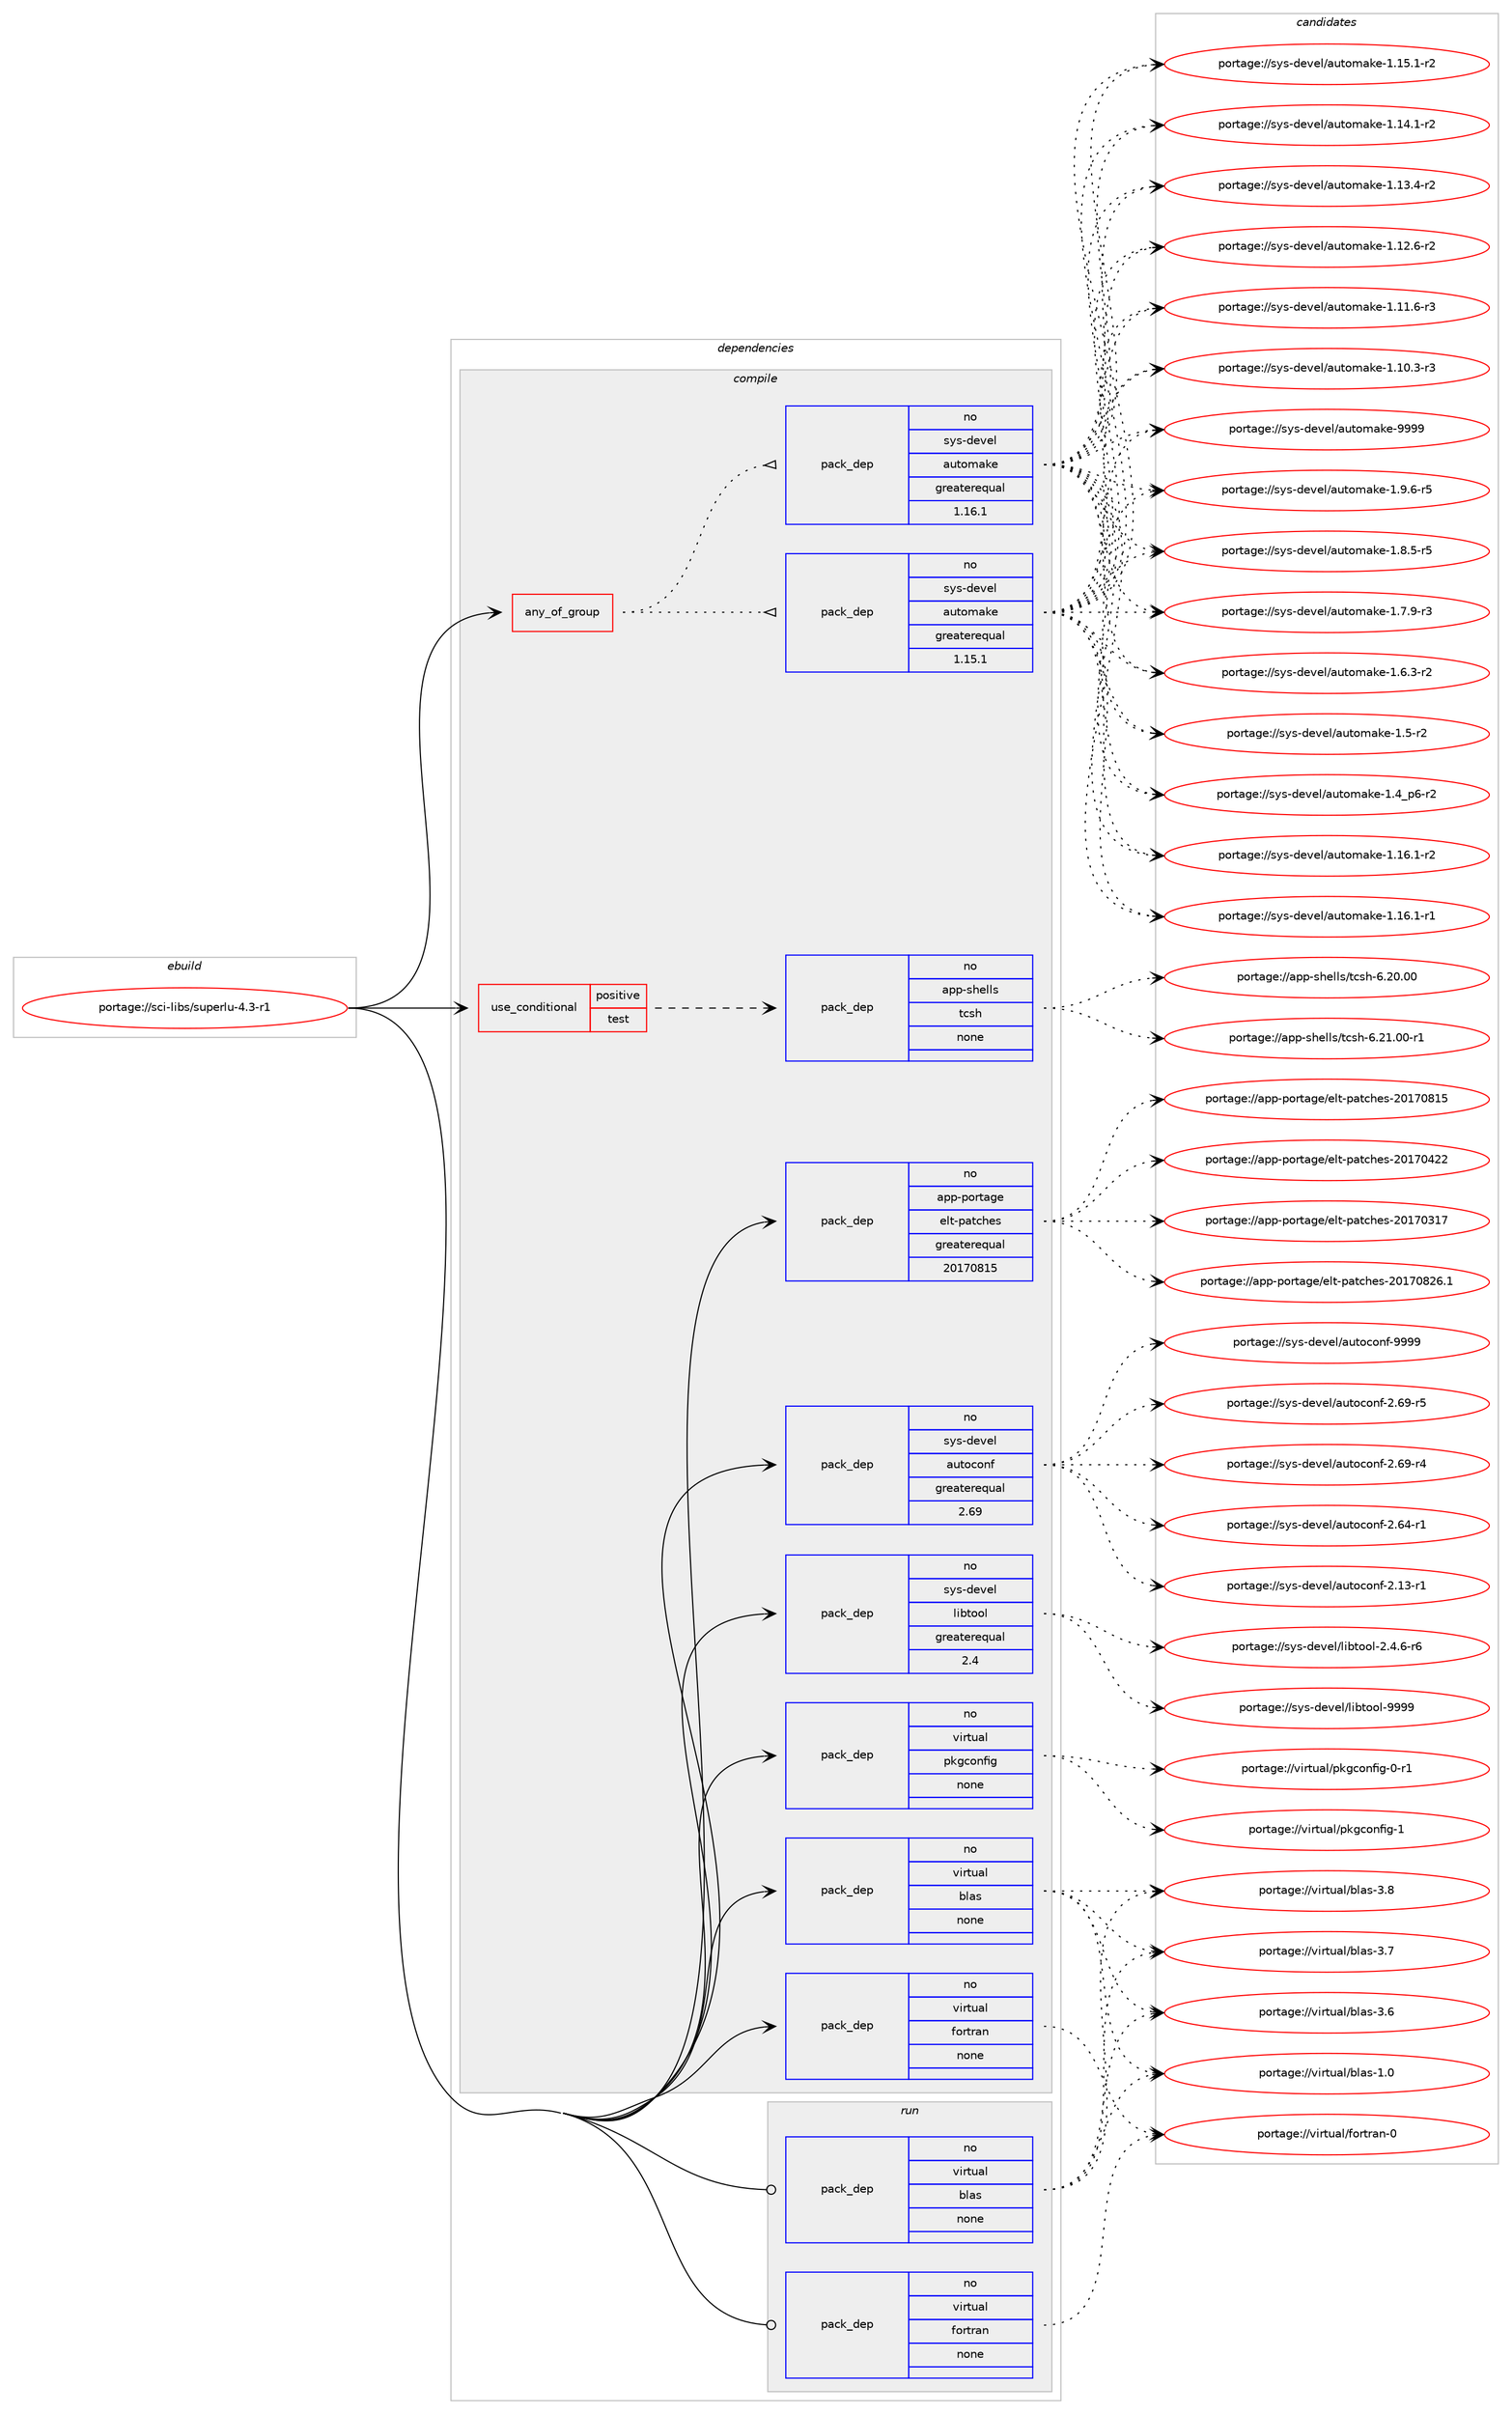digraph prolog {

# *************
# Graph options
# *************

newrank=true;
concentrate=true;
compound=true;
graph [rankdir=LR,fontname=Helvetica,fontsize=10,ranksep=1.5];#, ranksep=2.5, nodesep=0.2];
edge  [arrowhead=vee];
node  [fontname=Helvetica,fontsize=10];

# **********
# The ebuild
# **********

subgraph cluster_leftcol {
color=gray;
rank=same;
label=<<i>ebuild</i>>;
id [label="portage://sci-libs/superlu-4.3-r1", color=red, width=4, href="../sci-libs/superlu-4.3-r1.svg"];
}

# ****************
# The dependencies
# ****************

subgraph cluster_midcol {
color=gray;
label=<<i>dependencies</i>>;
subgraph cluster_compile {
fillcolor="#eeeeee";
style=filled;
label=<<i>compile</i>>;
subgraph any971 {
dependency46892 [label=<<TABLE BORDER="0" CELLBORDER="1" CELLSPACING="0" CELLPADDING="4"><TR><TD CELLPADDING="10">any_of_group</TD></TR></TABLE>>, shape=none, color=red];subgraph pack36255 {
dependency46893 [label=<<TABLE BORDER="0" CELLBORDER="1" CELLSPACING="0" CELLPADDING="4" WIDTH="220"><TR><TD ROWSPAN="6" CELLPADDING="30">pack_dep</TD></TR><TR><TD WIDTH="110">no</TD></TR><TR><TD>sys-devel</TD></TR><TR><TD>automake</TD></TR><TR><TD>greaterequal</TD></TR><TR><TD>1.16.1</TD></TR></TABLE>>, shape=none, color=blue];
}
dependency46892:e -> dependency46893:w [weight=20,style="dotted",arrowhead="oinv"];
subgraph pack36256 {
dependency46894 [label=<<TABLE BORDER="0" CELLBORDER="1" CELLSPACING="0" CELLPADDING="4" WIDTH="220"><TR><TD ROWSPAN="6" CELLPADDING="30">pack_dep</TD></TR><TR><TD WIDTH="110">no</TD></TR><TR><TD>sys-devel</TD></TR><TR><TD>automake</TD></TR><TR><TD>greaterequal</TD></TR><TR><TD>1.15.1</TD></TR></TABLE>>, shape=none, color=blue];
}
dependency46892:e -> dependency46894:w [weight=20,style="dotted",arrowhead="oinv"];
}
id:e -> dependency46892:w [weight=20,style="solid",arrowhead="vee"];
subgraph cond9618 {
dependency46895 [label=<<TABLE BORDER="0" CELLBORDER="1" CELLSPACING="0" CELLPADDING="4"><TR><TD ROWSPAN="3" CELLPADDING="10">use_conditional</TD></TR><TR><TD>positive</TD></TR><TR><TD>test</TD></TR></TABLE>>, shape=none, color=red];
subgraph pack36257 {
dependency46896 [label=<<TABLE BORDER="0" CELLBORDER="1" CELLSPACING="0" CELLPADDING="4" WIDTH="220"><TR><TD ROWSPAN="6" CELLPADDING="30">pack_dep</TD></TR><TR><TD WIDTH="110">no</TD></TR><TR><TD>app-shells</TD></TR><TR><TD>tcsh</TD></TR><TR><TD>none</TD></TR><TR><TD></TD></TR></TABLE>>, shape=none, color=blue];
}
dependency46895:e -> dependency46896:w [weight=20,style="dashed",arrowhead="vee"];
}
id:e -> dependency46895:w [weight=20,style="solid",arrowhead="vee"];
subgraph pack36258 {
dependency46897 [label=<<TABLE BORDER="0" CELLBORDER="1" CELLSPACING="0" CELLPADDING="4" WIDTH="220"><TR><TD ROWSPAN="6" CELLPADDING="30">pack_dep</TD></TR><TR><TD WIDTH="110">no</TD></TR><TR><TD>app-portage</TD></TR><TR><TD>elt-patches</TD></TR><TR><TD>greaterequal</TD></TR><TR><TD>20170815</TD></TR></TABLE>>, shape=none, color=blue];
}
id:e -> dependency46897:w [weight=20,style="solid",arrowhead="vee"];
subgraph pack36259 {
dependency46898 [label=<<TABLE BORDER="0" CELLBORDER="1" CELLSPACING="0" CELLPADDING="4" WIDTH="220"><TR><TD ROWSPAN="6" CELLPADDING="30">pack_dep</TD></TR><TR><TD WIDTH="110">no</TD></TR><TR><TD>sys-devel</TD></TR><TR><TD>autoconf</TD></TR><TR><TD>greaterequal</TD></TR><TR><TD>2.69</TD></TR></TABLE>>, shape=none, color=blue];
}
id:e -> dependency46898:w [weight=20,style="solid",arrowhead="vee"];
subgraph pack36260 {
dependency46899 [label=<<TABLE BORDER="0" CELLBORDER="1" CELLSPACING="0" CELLPADDING="4" WIDTH="220"><TR><TD ROWSPAN="6" CELLPADDING="30">pack_dep</TD></TR><TR><TD WIDTH="110">no</TD></TR><TR><TD>sys-devel</TD></TR><TR><TD>libtool</TD></TR><TR><TD>greaterequal</TD></TR><TR><TD>2.4</TD></TR></TABLE>>, shape=none, color=blue];
}
id:e -> dependency46899:w [weight=20,style="solid",arrowhead="vee"];
subgraph pack36261 {
dependency46900 [label=<<TABLE BORDER="0" CELLBORDER="1" CELLSPACING="0" CELLPADDING="4" WIDTH="220"><TR><TD ROWSPAN="6" CELLPADDING="30">pack_dep</TD></TR><TR><TD WIDTH="110">no</TD></TR><TR><TD>virtual</TD></TR><TR><TD>blas</TD></TR><TR><TD>none</TD></TR><TR><TD></TD></TR></TABLE>>, shape=none, color=blue];
}
id:e -> dependency46900:w [weight=20,style="solid",arrowhead="vee"];
subgraph pack36262 {
dependency46901 [label=<<TABLE BORDER="0" CELLBORDER="1" CELLSPACING="0" CELLPADDING="4" WIDTH="220"><TR><TD ROWSPAN="6" CELLPADDING="30">pack_dep</TD></TR><TR><TD WIDTH="110">no</TD></TR><TR><TD>virtual</TD></TR><TR><TD>fortran</TD></TR><TR><TD>none</TD></TR><TR><TD></TD></TR></TABLE>>, shape=none, color=blue];
}
id:e -> dependency46901:w [weight=20,style="solid",arrowhead="vee"];
subgraph pack36263 {
dependency46902 [label=<<TABLE BORDER="0" CELLBORDER="1" CELLSPACING="0" CELLPADDING="4" WIDTH="220"><TR><TD ROWSPAN="6" CELLPADDING="30">pack_dep</TD></TR><TR><TD WIDTH="110">no</TD></TR><TR><TD>virtual</TD></TR><TR><TD>pkgconfig</TD></TR><TR><TD>none</TD></TR><TR><TD></TD></TR></TABLE>>, shape=none, color=blue];
}
id:e -> dependency46902:w [weight=20,style="solid",arrowhead="vee"];
}
subgraph cluster_compileandrun {
fillcolor="#eeeeee";
style=filled;
label=<<i>compile and run</i>>;
}
subgraph cluster_run {
fillcolor="#eeeeee";
style=filled;
label=<<i>run</i>>;
subgraph pack36264 {
dependency46903 [label=<<TABLE BORDER="0" CELLBORDER="1" CELLSPACING="0" CELLPADDING="4" WIDTH="220"><TR><TD ROWSPAN="6" CELLPADDING="30">pack_dep</TD></TR><TR><TD WIDTH="110">no</TD></TR><TR><TD>virtual</TD></TR><TR><TD>blas</TD></TR><TR><TD>none</TD></TR><TR><TD></TD></TR></TABLE>>, shape=none, color=blue];
}
id:e -> dependency46903:w [weight=20,style="solid",arrowhead="odot"];
subgraph pack36265 {
dependency46904 [label=<<TABLE BORDER="0" CELLBORDER="1" CELLSPACING="0" CELLPADDING="4" WIDTH="220"><TR><TD ROWSPAN="6" CELLPADDING="30">pack_dep</TD></TR><TR><TD WIDTH="110">no</TD></TR><TR><TD>virtual</TD></TR><TR><TD>fortran</TD></TR><TR><TD>none</TD></TR><TR><TD></TD></TR></TABLE>>, shape=none, color=blue];
}
id:e -> dependency46904:w [weight=20,style="solid",arrowhead="odot"];
}
}

# **************
# The candidates
# **************

subgraph cluster_choices {
rank=same;
color=gray;
label=<<i>candidates</i>>;

subgraph choice36255 {
color=black;
nodesep=1;
choice115121115451001011181011084797117116111109971071014557575757 [label="portage://sys-devel/automake-9999", color=red, width=4,href="../sys-devel/automake-9999.svg"];
choice115121115451001011181011084797117116111109971071014549465746544511453 [label="portage://sys-devel/automake-1.9.6-r5", color=red, width=4,href="../sys-devel/automake-1.9.6-r5.svg"];
choice115121115451001011181011084797117116111109971071014549465646534511453 [label="portage://sys-devel/automake-1.8.5-r5", color=red, width=4,href="../sys-devel/automake-1.8.5-r5.svg"];
choice115121115451001011181011084797117116111109971071014549465546574511451 [label="portage://sys-devel/automake-1.7.9-r3", color=red, width=4,href="../sys-devel/automake-1.7.9-r3.svg"];
choice115121115451001011181011084797117116111109971071014549465446514511450 [label="portage://sys-devel/automake-1.6.3-r2", color=red, width=4,href="../sys-devel/automake-1.6.3-r2.svg"];
choice11512111545100101118101108479711711611110997107101454946534511450 [label="portage://sys-devel/automake-1.5-r2", color=red, width=4,href="../sys-devel/automake-1.5-r2.svg"];
choice115121115451001011181011084797117116111109971071014549465295112544511450 [label="portage://sys-devel/automake-1.4_p6-r2", color=red, width=4,href="../sys-devel/automake-1.4_p6-r2.svg"];
choice11512111545100101118101108479711711611110997107101454946495446494511450 [label="portage://sys-devel/automake-1.16.1-r2", color=red, width=4,href="../sys-devel/automake-1.16.1-r2.svg"];
choice11512111545100101118101108479711711611110997107101454946495446494511449 [label="portage://sys-devel/automake-1.16.1-r1", color=red, width=4,href="../sys-devel/automake-1.16.1-r1.svg"];
choice11512111545100101118101108479711711611110997107101454946495346494511450 [label="portage://sys-devel/automake-1.15.1-r2", color=red, width=4,href="../sys-devel/automake-1.15.1-r2.svg"];
choice11512111545100101118101108479711711611110997107101454946495246494511450 [label="portage://sys-devel/automake-1.14.1-r2", color=red, width=4,href="../sys-devel/automake-1.14.1-r2.svg"];
choice11512111545100101118101108479711711611110997107101454946495146524511450 [label="portage://sys-devel/automake-1.13.4-r2", color=red, width=4,href="../sys-devel/automake-1.13.4-r2.svg"];
choice11512111545100101118101108479711711611110997107101454946495046544511450 [label="portage://sys-devel/automake-1.12.6-r2", color=red, width=4,href="../sys-devel/automake-1.12.6-r2.svg"];
choice11512111545100101118101108479711711611110997107101454946494946544511451 [label="portage://sys-devel/automake-1.11.6-r3", color=red, width=4,href="../sys-devel/automake-1.11.6-r3.svg"];
choice11512111545100101118101108479711711611110997107101454946494846514511451 [label="portage://sys-devel/automake-1.10.3-r3", color=red, width=4,href="../sys-devel/automake-1.10.3-r3.svg"];
dependency46893:e -> choice115121115451001011181011084797117116111109971071014557575757:w [style=dotted,weight="100"];
dependency46893:e -> choice115121115451001011181011084797117116111109971071014549465746544511453:w [style=dotted,weight="100"];
dependency46893:e -> choice115121115451001011181011084797117116111109971071014549465646534511453:w [style=dotted,weight="100"];
dependency46893:e -> choice115121115451001011181011084797117116111109971071014549465546574511451:w [style=dotted,weight="100"];
dependency46893:e -> choice115121115451001011181011084797117116111109971071014549465446514511450:w [style=dotted,weight="100"];
dependency46893:e -> choice11512111545100101118101108479711711611110997107101454946534511450:w [style=dotted,weight="100"];
dependency46893:e -> choice115121115451001011181011084797117116111109971071014549465295112544511450:w [style=dotted,weight="100"];
dependency46893:e -> choice11512111545100101118101108479711711611110997107101454946495446494511450:w [style=dotted,weight="100"];
dependency46893:e -> choice11512111545100101118101108479711711611110997107101454946495446494511449:w [style=dotted,weight="100"];
dependency46893:e -> choice11512111545100101118101108479711711611110997107101454946495346494511450:w [style=dotted,weight="100"];
dependency46893:e -> choice11512111545100101118101108479711711611110997107101454946495246494511450:w [style=dotted,weight="100"];
dependency46893:e -> choice11512111545100101118101108479711711611110997107101454946495146524511450:w [style=dotted,weight="100"];
dependency46893:e -> choice11512111545100101118101108479711711611110997107101454946495046544511450:w [style=dotted,weight="100"];
dependency46893:e -> choice11512111545100101118101108479711711611110997107101454946494946544511451:w [style=dotted,weight="100"];
dependency46893:e -> choice11512111545100101118101108479711711611110997107101454946494846514511451:w [style=dotted,weight="100"];
}
subgraph choice36256 {
color=black;
nodesep=1;
choice115121115451001011181011084797117116111109971071014557575757 [label="portage://sys-devel/automake-9999", color=red, width=4,href="../sys-devel/automake-9999.svg"];
choice115121115451001011181011084797117116111109971071014549465746544511453 [label="portage://sys-devel/automake-1.9.6-r5", color=red, width=4,href="../sys-devel/automake-1.9.6-r5.svg"];
choice115121115451001011181011084797117116111109971071014549465646534511453 [label="portage://sys-devel/automake-1.8.5-r5", color=red, width=4,href="../sys-devel/automake-1.8.5-r5.svg"];
choice115121115451001011181011084797117116111109971071014549465546574511451 [label="portage://sys-devel/automake-1.7.9-r3", color=red, width=4,href="../sys-devel/automake-1.7.9-r3.svg"];
choice115121115451001011181011084797117116111109971071014549465446514511450 [label="portage://sys-devel/automake-1.6.3-r2", color=red, width=4,href="../sys-devel/automake-1.6.3-r2.svg"];
choice11512111545100101118101108479711711611110997107101454946534511450 [label="portage://sys-devel/automake-1.5-r2", color=red, width=4,href="../sys-devel/automake-1.5-r2.svg"];
choice115121115451001011181011084797117116111109971071014549465295112544511450 [label="portage://sys-devel/automake-1.4_p6-r2", color=red, width=4,href="../sys-devel/automake-1.4_p6-r2.svg"];
choice11512111545100101118101108479711711611110997107101454946495446494511450 [label="portage://sys-devel/automake-1.16.1-r2", color=red, width=4,href="../sys-devel/automake-1.16.1-r2.svg"];
choice11512111545100101118101108479711711611110997107101454946495446494511449 [label="portage://sys-devel/automake-1.16.1-r1", color=red, width=4,href="../sys-devel/automake-1.16.1-r1.svg"];
choice11512111545100101118101108479711711611110997107101454946495346494511450 [label="portage://sys-devel/automake-1.15.1-r2", color=red, width=4,href="../sys-devel/automake-1.15.1-r2.svg"];
choice11512111545100101118101108479711711611110997107101454946495246494511450 [label="portage://sys-devel/automake-1.14.1-r2", color=red, width=4,href="../sys-devel/automake-1.14.1-r2.svg"];
choice11512111545100101118101108479711711611110997107101454946495146524511450 [label="portage://sys-devel/automake-1.13.4-r2", color=red, width=4,href="../sys-devel/automake-1.13.4-r2.svg"];
choice11512111545100101118101108479711711611110997107101454946495046544511450 [label="portage://sys-devel/automake-1.12.6-r2", color=red, width=4,href="../sys-devel/automake-1.12.6-r2.svg"];
choice11512111545100101118101108479711711611110997107101454946494946544511451 [label="portage://sys-devel/automake-1.11.6-r3", color=red, width=4,href="../sys-devel/automake-1.11.6-r3.svg"];
choice11512111545100101118101108479711711611110997107101454946494846514511451 [label="portage://sys-devel/automake-1.10.3-r3", color=red, width=4,href="../sys-devel/automake-1.10.3-r3.svg"];
dependency46894:e -> choice115121115451001011181011084797117116111109971071014557575757:w [style=dotted,weight="100"];
dependency46894:e -> choice115121115451001011181011084797117116111109971071014549465746544511453:w [style=dotted,weight="100"];
dependency46894:e -> choice115121115451001011181011084797117116111109971071014549465646534511453:w [style=dotted,weight="100"];
dependency46894:e -> choice115121115451001011181011084797117116111109971071014549465546574511451:w [style=dotted,weight="100"];
dependency46894:e -> choice115121115451001011181011084797117116111109971071014549465446514511450:w [style=dotted,weight="100"];
dependency46894:e -> choice11512111545100101118101108479711711611110997107101454946534511450:w [style=dotted,weight="100"];
dependency46894:e -> choice115121115451001011181011084797117116111109971071014549465295112544511450:w [style=dotted,weight="100"];
dependency46894:e -> choice11512111545100101118101108479711711611110997107101454946495446494511450:w [style=dotted,weight="100"];
dependency46894:e -> choice11512111545100101118101108479711711611110997107101454946495446494511449:w [style=dotted,weight="100"];
dependency46894:e -> choice11512111545100101118101108479711711611110997107101454946495346494511450:w [style=dotted,weight="100"];
dependency46894:e -> choice11512111545100101118101108479711711611110997107101454946495246494511450:w [style=dotted,weight="100"];
dependency46894:e -> choice11512111545100101118101108479711711611110997107101454946495146524511450:w [style=dotted,weight="100"];
dependency46894:e -> choice11512111545100101118101108479711711611110997107101454946495046544511450:w [style=dotted,weight="100"];
dependency46894:e -> choice11512111545100101118101108479711711611110997107101454946494946544511451:w [style=dotted,weight="100"];
dependency46894:e -> choice11512111545100101118101108479711711611110997107101454946494846514511451:w [style=dotted,weight="100"];
}
subgraph choice36257 {
color=black;
nodesep=1;
choice9711211245115104101108108115471169911510445544650494648484511449 [label="portage://app-shells/tcsh-6.21.00-r1", color=red, width=4,href="../app-shells/tcsh-6.21.00-r1.svg"];
choice971121124511510410110810811547116991151044554465048464848 [label="portage://app-shells/tcsh-6.20.00", color=red, width=4,href="../app-shells/tcsh-6.20.00.svg"];
dependency46896:e -> choice9711211245115104101108108115471169911510445544650494648484511449:w [style=dotted,weight="100"];
dependency46896:e -> choice971121124511510410110810811547116991151044554465048464848:w [style=dotted,weight="100"];
}
subgraph choice36258 {
color=black;
nodesep=1;
choice971121124511211111411697103101471011081164511297116991041011154550484955485650544649 [label="portage://app-portage/elt-patches-20170826.1", color=red, width=4,href="../app-portage/elt-patches-20170826.1.svg"];
choice97112112451121111141169710310147101108116451129711699104101115455048495548564953 [label="portage://app-portage/elt-patches-20170815", color=red, width=4,href="../app-portage/elt-patches-20170815.svg"];
choice97112112451121111141169710310147101108116451129711699104101115455048495548525050 [label="portage://app-portage/elt-patches-20170422", color=red, width=4,href="../app-portage/elt-patches-20170422.svg"];
choice97112112451121111141169710310147101108116451129711699104101115455048495548514955 [label="portage://app-portage/elt-patches-20170317", color=red, width=4,href="../app-portage/elt-patches-20170317.svg"];
dependency46897:e -> choice971121124511211111411697103101471011081164511297116991041011154550484955485650544649:w [style=dotted,weight="100"];
dependency46897:e -> choice97112112451121111141169710310147101108116451129711699104101115455048495548564953:w [style=dotted,weight="100"];
dependency46897:e -> choice97112112451121111141169710310147101108116451129711699104101115455048495548525050:w [style=dotted,weight="100"];
dependency46897:e -> choice97112112451121111141169710310147101108116451129711699104101115455048495548514955:w [style=dotted,weight="100"];
}
subgraph choice36259 {
color=black;
nodesep=1;
choice115121115451001011181011084797117116111991111101024557575757 [label="portage://sys-devel/autoconf-9999", color=red, width=4,href="../sys-devel/autoconf-9999.svg"];
choice1151211154510010111810110847971171161119911111010245504654574511453 [label="portage://sys-devel/autoconf-2.69-r5", color=red, width=4,href="../sys-devel/autoconf-2.69-r5.svg"];
choice1151211154510010111810110847971171161119911111010245504654574511452 [label="portage://sys-devel/autoconf-2.69-r4", color=red, width=4,href="../sys-devel/autoconf-2.69-r4.svg"];
choice1151211154510010111810110847971171161119911111010245504654524511449 [label="portage://sys-devel/autoconf-2.64-r1", color=red, width=4,href="../sys-devel/autoconf-2.64-r1.svg"];
choice1151211154510010111810110847971171161119911111010245504649514511449 [label="portage://sys-devel/autoconf-2.13-r1", color=red, width=4,href="../sys-devel/autoconf-2.13-r1.svg"];
dependency46898:e -> choice115121115451001011181011084797117116111991111101024557575757:w [style=dotted,weight="100"];
dependency46898:e -> choice1151211154510010111810110847971171161119911111010245504654574511453:w [style=dotted,weight="100"];
dependency46898:e -> choice1151211154510010111810110847971171161119911111010245504654574511452:w [style=dotted,weight="100"];
dependency46898:e -> choice1151211154510010111810110847971171161119911111010245504654524511449:w [style=dotted,weight="100"];
dependency46898:e -> choice1151211154510010111810110847971171161119911111010245504649514511449:w [style=dotted,weight="100"];
}
subgraph choice36260 {
color=black;
nodesep=1;
choice1151211154510010111810110847108105981161111111084557575757 [label="portage://sys-devel/libtool-9999", color=red, width=4,href="../sys-devel/libtool-9999.svg"];
choice1151211154510010111810110847108105981161111111084550465246544511454 [label="portage://sys-devel/libtool-2.4.6-r6", color=red, width=4,href="../sys-devel/libtool-2.4.6-r6.svg"];
dependency46899:e -> choice1151211154510010111810110847108105981161111111084557575757:w [style=dotted,weight="100"];
dependency46899:e -> choice1151211154510010111810110847108105981161111111084550465246544511454:w [style=dotted,weight="100"];
}
subgraph choice36261 {
color=black;
nodesep=1;
choice1181051141161179710847981089711545514656 [label="portage://virtual/blas-3.8", color=red, width=4,href="../virtual/blas-3.8.svg"];
choice1181051141161179710847981089711545514655 [label="portage://virtual/blas-3.7", color=red, width=4,href="../virtual/blas-3.7.svg"];
choice1181051141161179710847981089711545514654 [label="portage://virtual/blas-3.6", color=red, width=4,href="../virtual/blas-3.6.svg"];
choice1181051141161179710847981089711545494648 [label="portage://virtual/blas-1.0", color=red, width=4,href="../virtual/blas-1.0.svg"];
dependency46900:e -> choice1181051141161179710847981089711545514656:w [style=dotted,weight="100"];
dependency46900:e -> choice1181051141161179710847981089711545514655:w [style=dotted,weight="100"];
dependency46900:e -> choice1181051141161179710847981089711545514654:w [style=dotted,weight="100"];
dependency46900:e -> choice1181051141161179710847981089711545494648:w [style=dotted,weight="100"];
}
subgraph choice36262 {
color=black;
nodesep=1;
choice1181051141161179710847102111114116114971104548 [label="portage://virtual/fortran-0", color=red, width=4,href="../virtual/fortran-0.svg"];
dependency46901:e -> choice1181051141161179710847102111114116114971104548:w [style=dotted,weight="100"];
}
subgraph choice36263 {
color=black;
nodesep=1;
choice1181051141161179710847112107103991111101021051034549 [label="portage://virtual/pkgconfig-1", color=red, width=4,href="../virtual/pkgconfig-1.svg"];
choice11810511411611797108471121071039911111010210510345484511449 [label="portage://virtual/pkgconfig-0-r1", color=red, width=4,href="../virtual/pkgconfig-0-r1.svg"];
dependency46902:e -> choice1181051141161179710847112107103991111101021051034549:w [style=dotted,weight="100"];
dependency46902:e -> choice11810511411611797108471121071039911111010210510345484511449:w [style=dotted,weight="100"];
}
subgraph choice36264 {
color=black;
nodesep=1;
choice1181051141161179710847981089711545514656 [label="portage://virtual/blas-3.8", color=red, width=4,href="../virtual/blas-3.8.svg"];
choice1181051141161179710847981089711545514655 [label="portage://virtual/blas-3.7", color=red, width=4,href="../virtual/blas-3.7.svg"];
choice1181051141161179710847981089711545514654 [label="portage://virtual/blas-3.6", color=red, width=4,href="../virtual/blas-3.6.svg"];
choice1181051141161179710847981089711545494648 [label="portage://virtual/blas-1.0", color=red, width=4,href="../virtual/blas-1.0.svg"];
dependency46903:e -> choice1181051141161179710847981089711545514656:w [style=dotted,weight="100"];
dependency46903:e -> choice1181051141161179710847981089711545514655:w [style=dotted,weight="100"];
dependency46903:e -> choice1181051141161179710847981089711545514654:w [style=dotted,weight="100"];
dependency46903:e -> choice1181051141161179710847981089711545494648:w [style=dotted,weight="100"];
}
subgraph choice36265 {
color=black;
nodesep=1;
choice1181051141161179710847102111114116114971104548 [label="portage://virtual/fortran-0", color=red, width=4,href="../virtual/fortran-0.svg"];
dependency46904:e -> choice1181051141161179710847102111114116114971104548:w [style=dotted,weight="100"];
}
}

}
